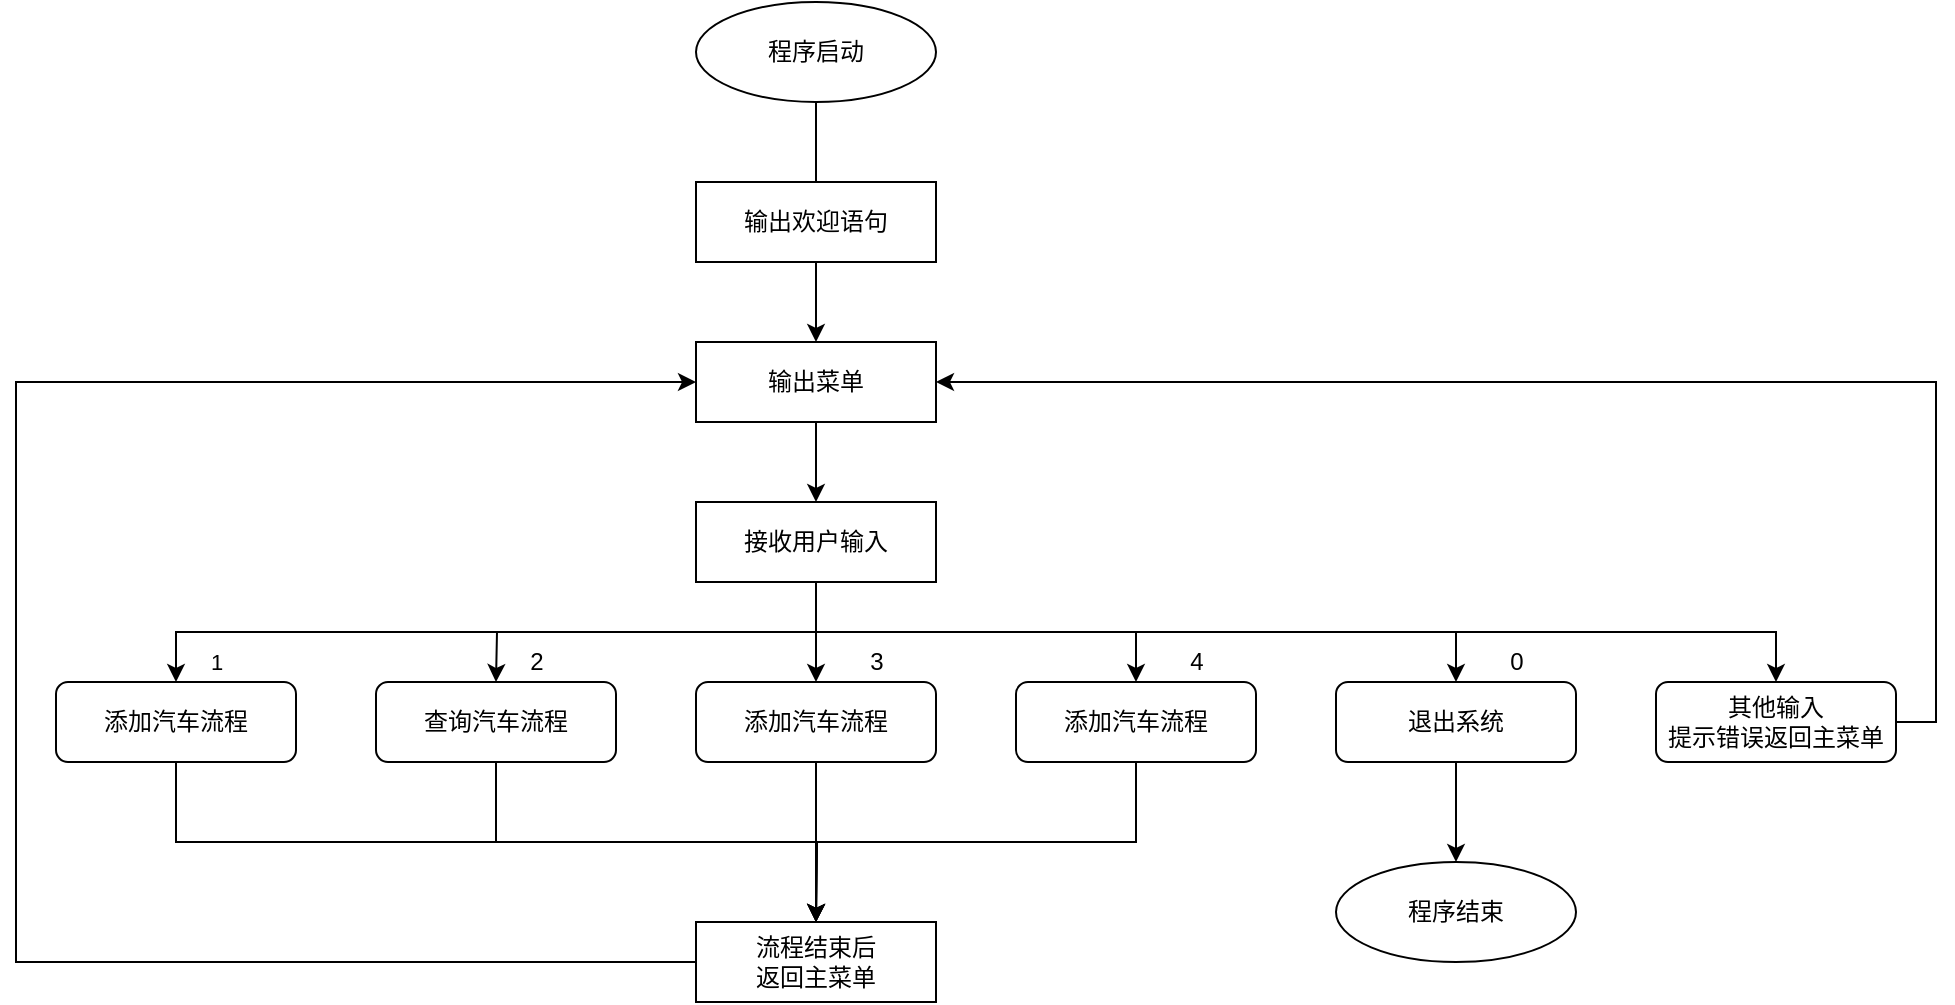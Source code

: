 <mxfile version="13.4.0" type="github"><diagram id="C5RBs43oDa-KdzZeNtuy" name="Page-1"><mxGraphModel dx="2253" dy="745" grid="1" gridSize="10" guides="1" tooltips="1" connect="1" arrows="1" fold="1" page="1" pageScale="1" pageWidth="827" pageHeight="1169" math="0" shadow="0"><root><mxCell id="WIyWlLk6GJQsqaUBKTNV-0"/><mxCell id="WIyWlLk6GJQsqaUBKTNV-1" parent="WIyWlLk6GJQsqaUBKTNV-0"/><mxCell id="OaV1tCbo5k6c_B9qFuXr-1" style="edgeStyle=orthogonalEdgeStyle;rounded=0;orthogonalLoop=1;jettySize=auto;html=1;exitX=0.5;exitY=1;exitDx=0;exitDy=0;entryX=0.5;entryY=0;entryDx=0;entryDy=0;" parent="WIyWlLk6GJQsqaUBKTNV-1" edge="1"><mxGeometry relative="1" as="geometry"><mxPoint x="400" y="110" as="sourcePoint"/><mxPoint x="400" y="160" as="targetPoint"/></mxGeometry></mxCell><mxCell id="OaV1tCbo5k6c_B9qFuXr-4" style="edgeStyle=orthogonalEdgeStyle;rounded=0;orthogonalLoop=1;jettySize=auto;html=1;exitX=0.5;exitY=1;exitDx=0;exitDy=0;entryX=0.5;entryY=0;entryDx=0;entryDy=0;" parent="WIyWlLk6GJQsqaUBKTNV-1" source="OaV1tCbo5k6c_B9qFuXr-12" target="OaV1tCbo5k6c_B9qFuXr-3" edge="1"><mxGeometry relative="1" as="geometry"><mxPoint x="220" y="380" as="sourcePoint"/></mxGeometry></mxCell><mxCell id="OaV1tCbo5k6c_B9qFuXr-25" value="1" style="edgeLabel;html=1;align=center;verticalAlign=middle;resizable=0;points=[];" parent="OaV1tCbo5k6c_B9qFuXr-4" vertex="1" connectable="0"><mxGeometry x="0.741" y="1" relative="1" as="geometry"><mxPoint x="-3" y="14" as="offset"/></mxGeometry></mxCell><mxCell id="OaV1tCbo5k6c_B9qFuXr-37" style="edgeStyle=orthogonalEdgeStyle;rounded=0;orthogonalLoop=1;jettySize=auto;html=1;exitX=0.5;exitY=1;exitDx=0;exitDy=0;" parent="WIyWlLk6GJQsqaUBKTNV-1" source="OaV1tCbo5k6c_B9qFuXr-3" target="OaV1tCbo5k6c_B9qFuXr-35" edge="1"><mxGeometry relative="1" as="geometry"/></mxCell><mxCell id="OaV1tCbo5k6c_B9qFuXr-3" value="添加汽车流程" style="rounded=1;whiteSpace=wrap;html=1;" parent="WIyWlLk6GJQsqaUBKTNV-1" vertex="1"><mxGeometry x="20" y="400" width="120" height="40" as="geometry"/></mxCell><mxCell id="OaV1tCbo5k6c_B9qFuXr-9" style="edgeStyle=orthogonalEdgeStyle;rounded=0;orthogonalLoop=1;jettySize=auto;html=1;exitX=0.5;exitY=1;exitDx=0;exitDy=0;entryX=0.5;entryY=0;entryDx=0;entryDy=0;" parent="WIyWlLk6GJQsqaUBKTNV-1" source="OaV1tCbo5k6c_B9qFuXr-7" target="OaV1tCbo5k6c_B9qFuXr-10" edge="1"><mxGeometry relative="1" as="geometry"><mxPoint x="400" y="210" as="targetPoint"/></mxGeometry></mxCell><mxCell id="OaV1tCbo5k6c_B9qFuXr-7" value="输出欢迎语句" style="rounded=0;whiteSpace=wrap;html=1;" parent="WIyWlLk6GJQsqaUBKTNV-1" vertex="1"><mxGeometry x="340" y="150" width="120" height="40" as="geometry"/></mxCell><mxCell id="OaV1tCbo5k6c_B9qFuXr-13" style="edgeStyle=orthogonalEdgeStyle;rounded=0;orthogonalLoop=1;jettySize=auto;html=1;exitX=0.5;exitY=1;exitDx=0;exitDy=0;entryX=0.5;entryY=0;entryDx=0;entryDy=0;" parent="WIyWlLk6GJQsqaUBKTNV-1" source="OaV1tCbo5k6c_B9qFuXr-10" target="OaV1tCbo5k6c_B9qFuXr-12" edge="1"><mxGeometry relative="1" as="geometry"/></mxCell><mxCell id="OaV1tCbo5k6c_B9qFuXr-10" value="输出菜单" style="rounded=0;whiteSpace=wrap;html=1;" parent="WIyWlLk6GJQsqaUBKTNV-1" vertex="1"><mxGeometry x="340" y="230" width="120" height="40" as="geometry"/></mxCell><mxCell id="OaV1tCbo5k6c_B9qFuXr-17" style="edgeStyle=orthogonalEdgeStyle;rounded=0;orthogonalLoop=1;jettySize=auto;html=1;exitX=0.5;exitY=1;exitDx=0;exitDy=0;" parent="WIyWlLk6GJQsqaUBKTNV-1" source="OaV1tCbo5k6c_B9qFuXr-12" edge="1"><mxGeometry relative="1" as="geometry"><mxPoint x="240" y="400" as="targetPoint"/></mxGeometry></mxCell><mxCell id="OaV1tCbo5k6c_B9qFuXr-22" style="edgeStyle=orthogonalEdgeStyle;rounded=0;orthogonalLoop=1;jettySize=auto;html=1;exitX=0.5;exitY=1;exitDx=0;exitDy=0;entryX=0.5;entryY=0;entryDx=0;entryDy=0;" parent="WIyWlLk6GJQsqaUBKTNV-1" source="OaV1tCbo5k6c_B9qFuXr-12" target="OaV1tCbo5k6c_B9qFuXr-19" edge="1"><mxGeometry relative="1" as="geometry"/></mxCell><mxCell id="OaV1tCbo5k6c_B9qFuXr-28" style="edgeStyle=orthogonalEdgeStyle;rounded=0;orthogonalLoop=1;jettySize=auto;html=1;exitX=0.5;exitY=1;exitDx=0;exitDy=0;entryX=0.5;entryY=0;entryDx=0;entryDy=0;" parent="WIyWlLk6GJQsqaUBKTNV-1" source="OaV1tCbo5k6c_B9qFuXr-12" target="OaV1tCbo5k6c_B9qFuXr-20" edge="1"><mxGeometry relative="1" as="geometry"/></mxCell><mxCell id="OaV1tCbo5k6c_B9qFuXr-29" style="edgeStyle=orthogonalEdgeStyle;rounded=0;orthogonalLoop=1;jettySize=auto;html=1;exitX=0.5;exitY=1;exitDx=0;exitDy=0;entryX=0.5;entryY=0;entryDx=0;entryDy=0;" parent="WIyWlLk6GJQsqaUBKTNV-1" source="OaV1tCbo5k6c_B9qFuXr-12" target="OaV1tCbo5k6c_B9qFuXr-21" edge="1"><mxGeometry relative="1" as="geometry"/></mxCell><mxCell id="OaV1tCbo5k6c_B9qFuXr-45" style="edgeStyle=orthogonalEdgeStyle;rounded=0;orthogonalLoop=1;jettySize=auto;html=1;exitX=0.5;exitY=1;exitDx=0;exitDy=0;entryX=0.5;entryY=0;entryDx=0;entryDy=0;" parent="WIyWlLk6GJQsqaUBKTNV-1" source="OaV1tCbo5k6c_B9qFuXr-12" target="OaV1tCbo5k6c_B9qFuXr-44" edge="1"><mxGeometry relative="1" as="geometry"/></mxCell><mxCell id="OaV1tCbo5k6c_B9qFuXr-12" value="接收用户输入" style="rounded=0;whiteSpace=wrap;html=1;" parent="WIyWlLk6GJQsqaUBKTNV-1" vertex="1"><mxGeometry x="340" y="310" width="120" height="40" as="geometry"/></mxCell><mxCell id="OaV1tCbo5k6c_B9qFuXr-38" style="edgeStyle=orthogonalEdgeStyle;rounded=0;orthogonalLoop=1;jettySize=auto;html=1;exitX=0.5;exitY=1;exitDx=0;exitDy=0;" parent="WIyWlLk6GJQsqaUBKTNV-1" source="OaV1tCbo5k6c_B9qFuXr-18" edge="1"><mxGeometry relative="1" as="geometry"><mxPoint x="400" y="520" as="targetPoint"/></mxGeometry></mxCell><mxCell id="OaV1tCbo5k6c_B9qFuXr-18" value="查询汽车流程" style="rounded=1;whiteSpace=wrap;html=1;" parent="WIyWlLk6GJQsqaUBKTNV-1" vertex="1"><mxGeometry x="180" y="400" width="120" height="40" as="geometry"/></mxCell><mxCell id="OaV1tCbo5k6c_B9qFuXr-39" style="edgeStyle=orthogonalEdgeStyle;rounded=0;orthogonalLoop=1;jettySize=auto;html=1;exitX=0.5;exitY=1;exitDx=0;exitDy=0;entryX=0.5;entryY=0;entryDx=0;entryDy=0;" parent="WIyWlLk6GJQsqaUBKTNV-1" source="OaV1tCbo5k6c_B9qFuXr-19" target="OaV1tCbo5k6c_B9qFuXr-35" edge="1"><mxGeometry relative="1" as="geometry"/></mxCell><mxCell id="OaV1tCbo5k6c_B9qFuXr-19" value="添加汽车流程" style="rounded=1;whiteSpace=wrap;html=1;" parent="WIyWlLk6GJQsqaUBKTNV-1" vertex="1"><mxGeometry x="340" y="400" width="120" height="40" as="geometry"/></mxCell><mxCell id="OaV1tCbo5k6c_B9qFuXr-40" style="edgeStyle=orthogonalEdgeStyle;rounded=0;orthogonalLoop=1;jettySize=auto;html=1;exitX=0.5;exitY=1;exitDx=0;exitDy=0;" parent="WIyWlLk6GJQsqaUBKTNV-1" source="OaV1tCbo5k6c_B9qFuXr-20" edge="1"><mxGeometry relative="1" as="geometry"><mxPoint x="400" y="520" as="targetPoint"/></mxGeometry></mxCell><mxCell id="OaV1tCbo5k6c_B9qFuXr-20" value="添加汽车流程" style="rounded=1;whiteSpace=wrap;html=1;" parent="WIyWlLk6GJQsqaUBKTNV-1" vertex="1"><mxGeometry x="500" y="400" width="120" height="40" as="geometry"/></mxCell><mxCell id="OaV1tCbo5k6c_B9qFuXr-33" style="edgeStyle=orthogonalEdgeStyle;rounded=0;orthogonalLoop=1;jettySize=auto;html=1;exitX=0.5;exitY=1;exitDx=0;exitDy=0;" parent="WIyWlLk6GJQsqaUBKTNV-1" source="OaV1tCbo5k6c_B9qFuXr-21" target="OaV1tCbo5k6c_B9qFuXr-32" edge="1"><mxGeometry relative="1" as="geometry"/></mxCell><mxCell id="OaV1tCbo5k6c_B9qFuXr-21" value="退出系统" style="rounded=1;whiteSpace=wrap;html=1;" parent="WIyWlLk6GJQsqaUBKTNV-1" vertex="1"><mxGeometry x="660" y="400" width="120" height="40" as="geometry"/></mxCell><mxCell id="OaV1tCbo5k6c_B9qFuXr-26" value="2" style="text;html=1;align=center;verticalAlign=middle;resizable=0;points=[];autosize=1;" parent="WIyWlLk6GJQsqaUBKTNV-1" vertex="1"><mxGeometry x="250" y="380" width="20" height="20" as="geometry"/></mxCell><mxCell id="OaV1tCbo5k6c_B9qFuXr-27" value="3" style="text;html=1;align=center;verticalAlign=middle;resizable=0;points=[];autosize=1;" parent="WIyWlLk6GJQsqaUBKTNV-1" vertex="1"><mxGeometry x="420" y="380" width="20" height="20" as="geometry"/></mxCell><mxCell id="OaV1tCbo5k6c_B9qFuXr-30" value="4" style="text;html=1;align=center;verticalAlign=middle;resizable=0;points=[];autosize=1;" parent="WIyWlLk6GJQsqaUBKTNV-1" vertex="1"><mxGeometry x="580" y="380" width="20" height="20" as="geometry"/></mxCell><mxCell id="OaV1tCbo5k6c_B9qFuXr-31" value="0" style="text;html=1;align=center;verticalAlign=middle;resizable=0;points=[];autosize=1;" parent="WIyWlLk6GJQsqaUBKTNV-1" vertex="1"><mxGeometry x="740" y="380" width="20" height="20" as="geometry"/></mxCell><mxCell id="OaV1tCbo5k6c_B9qFuXr-32" value="程序结束" style="ellipse;whiteSpace=wrap;html=1;" parent="WIyWlLk6GJQsqaUBKTNV-1" vertex="1"><mxGeometry x="660" y="490" width="120" height="50" as="geometry"/></mxCell><mxCell id="OaV1tCbo5k6c_B9qFuXr-34" value="&lt;span&gt;程序启动&lt;/span&gt;" style="ellipse;whiteSpace=wrap;html=1;" parent="WIyWlLk6GJQsqaUBKTNV-1" vertex="1"><mxGeometry x="340" y="60" width="120" height="50" as="geometry"/></mxCell><mxCell id="OaV1tCbo5k6c_B9qFuXr-43" style="edgeStyle=orthogonalEdgeStyle;rounded=0;orthogonalLoop=1;jettySize=auto;html=1;entryX=0;entryY=0.5;entryDx=0;entryDy=0;" parent="WIyWlLk6GJQsqaUBKTNV-1" source="OaV1tCbo5k6c_B9qFuXr-35" target="OaV1tCbo5k6c_B9qFuXr-10" edge="1"><mxGeometry relative="1" as="geometry"><mxPoint x="10" y="250" as="targetPoint"/><Array as="points"><mxPoint y="540"/><mxPoint y="250"/></Array></mxGeometry></mxCell><mxCell id="OaV1tCbo5k6c_B9qFuXr-35" value="流程结束后&lt;br&gt;返回主菜单" style="rounded=0;whiteSpace=wrap;html=1;" parent="WIyWlLk6GJQsqaUBKTNV-1" vertex="1"><mxGeometry x="340" y="520" width="120" height="40" as="geometry"/></mxCell><mxCell id="OaV1tCbo5k6c_B9qFuXr-46" style="edgeStyle=orthogonalEdgeStyle;rounded=0;orthogonalLoop=1;jettySize=auto;html=1;exitX=1;exitY=0.5;exitDx=0;exitDy=0;entryX=1;entryY=0.5;entryDx=0;entryDy=0;" parent="WIyWlLk6GJQsqaUBKTNV-1" source="OaV1tCbo5k6c_B9qFuXr-44" target="OaV1tCbo5k6c_B9qFuXr-10" edge="1"><mxGeometry relative="1" as="geometry"/></mxCell><mxCell id="OaV1tCbo5k6c_B9qFuXr-44" value="其他输入&lt;br&gt;提示错误返回主菜单" style="rounded=1;whiteSpace=wrap;html=1;" parent="WIyWlLk6GJQsqaUBKTNV-1" vertex="1"><mxGeometry x="820" y="400" width="120" height="40" as="geometry"/></mxCell></root></mxGraphModel></diagram></mxfile>